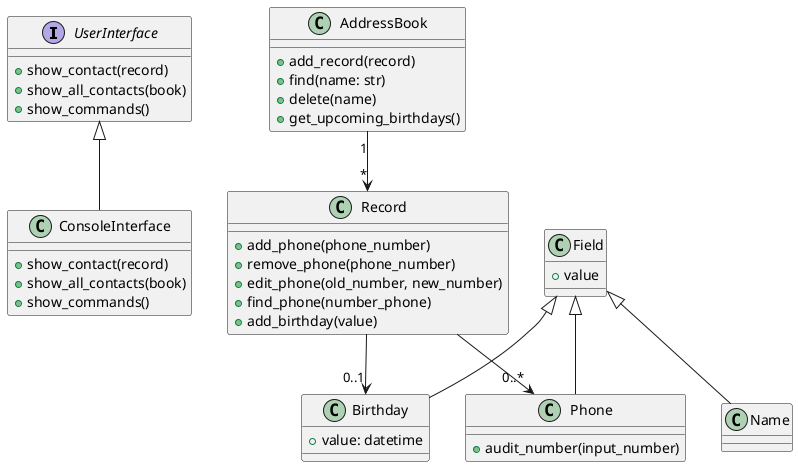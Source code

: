 @startuml
interface UserInterface {
    + show_contact(record)
    + show_all_contacts(book)
    + show_commands()
}

class ConsoleInterface {
    + show_contact(record)
    + show_all_contacts(book)
    + show_commands()
}

class AddressBook {
    + add_record(record)
    + find(name: str)
    + delete(name)
    + get_upcoming_birthdays()
}

class Record {
    + add_phone(phone_number)
    + remove_phone(phone_number)
    + edit_phone(old_number, new_number)
    + find_phone(number_phone)
    + add_birthday(value)
}

class Field {
    + value
}

class Name {
}

class Phone {
    + audit_number(input_number)
}

class Birthday {
    + value: datetime
}

UserInterface <|-- ConsoleInterface
Field <|-- Name
Field <|-- Phone
Field <|-- Birthday
AddressBook "1" --> "*" Record
Record --> "0..*" Phone
Record --> "0..1" Birthday

@enduml